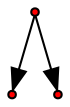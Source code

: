digraph structs {
"0.0.0.0" -> "Asset inserted" ;
"0.0.0.0" -> "DatabaseTableSchema deleted" ;
"0.0.0.0" [shape=point, fillcolor=red, label="0.0.0.0"]
"Asset inserted" [shape=point, fillcolor=red, label="Asset inserted"]
"DatabaseTableSchema deleted" [shape=point, fillcolor=red, label="DatabaseTableSchema deleted"]
}
